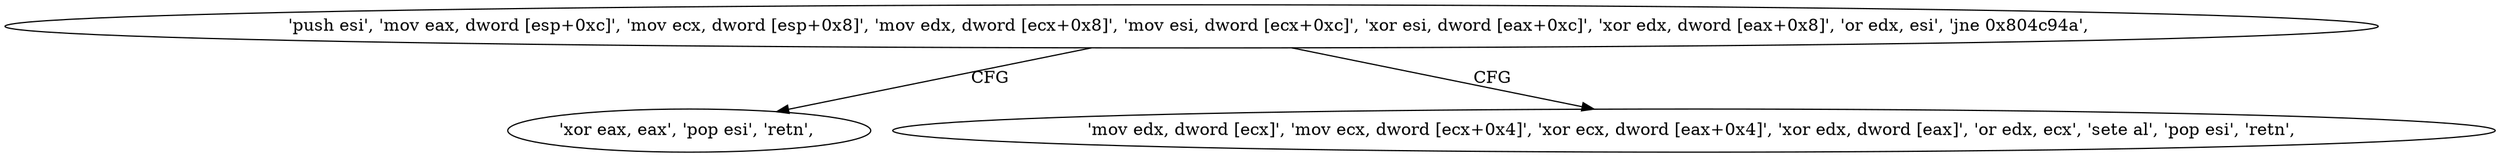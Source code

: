 digraph "func" {
"134531360" [label = "'push esi', 'mov eax, dword [esp+0xc]', 'mov ecx, dword [esp+0x8]', 'mov edx, dword [ecx+0x8]', 'mov esi, dword [ecx+0xc]', 'xor esi, dword [eax+0xc]', 'xor edx, dword [eax+0x8]', 'or edx, esi', 'jne 0x804c94a', " ]
"134531402" [label = "'xor eax, eax', 'pop esi', 'retn', " ]
"134531385" [label = "'mov edx, dword [ecx]', 'mov ecx, dword [ecx+0x4]', 'xor ecx, dword [eax+0x4]', 'xor edx, dword [eax]', 'or edx, ecx', 'sete al', 'pop esi', 'retn', " ]
"134531360" -> "134531402" [ label = "CFG" ]
"134531360" -> "134531385" [ label = "CFG" ]
}
